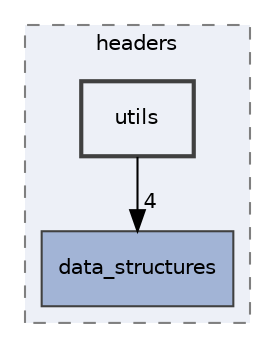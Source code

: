 digraph "src/headers/utils"
{
 // LATEX_PDF_SIZE
  edge [fontname="Helvetica",fontsize="10",labelfontname="Helvetica",labelfontsize="10"];
  node [fontname="Helvetica",fontsize="10",shape=record];
  compound=true
  subgraph clusterdir_d0381950fc41278198232cb047ffc1f9 {
    graph [ bgcolor="#edf0f7", pencolor="grey50", style="filled,dashed,", label="headers", fontname="Helvetica", fontsize="10", URL="dir_d0381950fc41278198232cb047ffc1f9.html"]
  dir_474e89c7f88b05290bb49a3b57b4a8c3 [shape=box, label="data_structures", style="filled,", fillcolor="#a2b4d6", color="grey25", URL="dir_474e89c7f88b05290bb49a3b57b4a8c3.html"];
  dir_c588b617de04d435eef4537e5be14899 [shape=box, label="utils", style="filled,bold,", fillcolor="#edf0f7", color="grey25", URL="dir_c588b617de04d435eef4537e5be14899.html"];
  }
  dir_c588b617de04d435eef4537e5be14899->dir_474e89c7f88b05290bb49a3b57b4a8c3 [headlabel="4", labeldistance=1.5 headhref="dir_000006_000000.html"];
}
